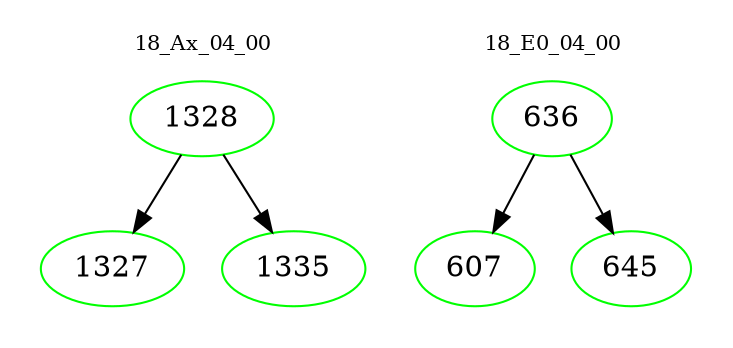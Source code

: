 digraph{
subgraph cluster_0 {
color = white
label = "18_Ax_04_00";
fontsize=10;
T0_1328 [label="1328", color="green"]
T0_1328 -> T0_1327 [color="black"]
T0_1327 [label="1327", color="green"]
T0_1328 -> T0_1335 [color="black"]
T0_1335 [label="1335", color="green"]
}
subgraph cluster_1 {
color = white
label = "18_E0_04_00";
fontsize=10;
T1_636 [label="636", color="green"]
T1_636 -> T1_607 [color="black"]
T1_607 [label="607", color="green"]
T1_636 -> T1_645 [color="black"]
T1_645 [label="645", color="green"]
}
}
